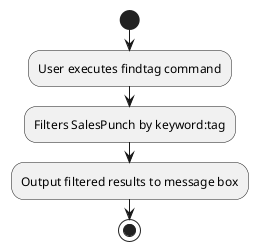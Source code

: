 @startuml
start
:User executes findtag command;
:Filters SalesPunch by keyword:tag;
:Output filtered results to message box;
stop
@enduml
